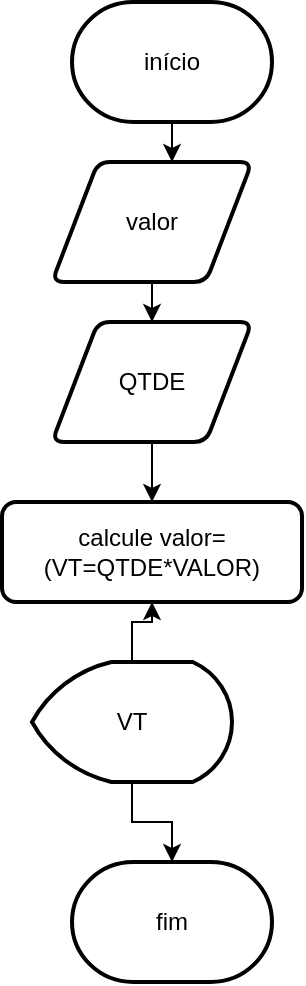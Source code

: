 <mxfile version="17.4.6" type="device"><diagram id="1HHS4xPRJ1ahNjb7p4YK" name="Page-1"><mxGraphModel dx="1102" dy="614" grid="1" gridSize="10" guides="1" tooltips="1" connect="1" arrows="1" fold="1" page="1" pageScale="1" pageWidth="827" pageHeight="1169" math="0" shadow="0"><root><mxCell id="0"/><mxCell id="1" parent="0"/><mxCell id="-e5bsiwA8nsBl4Hz_16b-6" style="edgeStyle=orthogonalEdgeStyle;rounded=0;orthogonalLoop=1;jettySize=auto;html=1;exitX=0.5;exitY=1;exitDx=0;exitDy=0;exitPerimeter=0;entryX=0.6;entryY=0;entryDx=0;entryDy=0;entryPerimeter=0;" parent="1" source="-e5bsiwA8nsBl4Hz_16b-1" target="-e5bsiwA8nsBl4Hz_16b-2" edge="1"><mxGeometry relative="1" as="geometry"/></mxCell><mxCell id="-e5bsiwA8nsBl4Hz_16b-1" value="início" style="strokeWidth=2;html=1;shape=mxgraph.flowchart.terminator;whiteSpace=wrap;" parent="1" vertex="1"><mxGeometry x="100" y="20" width="100" height="60" as="geometry"/></mxCell><mxCell id="-e5bsiwA8nsBl4Hz_16b-7" style="edgeStyle=orthogonalEdgeStyle;rounded=0;orthogonalLoop=1;jettySize=auto;html=1;exitX=0.5;exitY=1;exitDx=0;exitDy=0;" parent="1" source="-e5bsiwA8nsBl4Hz_16b-2" target="-e5bsiwA8nsBl4Hz_16b-3" edge="1"><mxGeometry relative="1" as="geometry"/></mxCell><mxCell id="-e5bsiwA8nsBl4Hz_16b-2" value="valor" style="shape=parallelogram;html=1;strokeWidth=2;perimeter=parallelogramPerimeter;whiteSpace=wrap;rounded=1;arcSize=12;size=0.23;" parent="1" vertex="1"><mxGeometry x="90" y="100" width="100" height="60" as="geometry"/></mxCell><mxCell id="-e5bsiwA8nsBl4Hz_16b-8" style="edgeStyle=orthogonalEdgeStyle;rounded=0;orthogonalLoop=1;jettySize=auto;html=1;exitX=0.5;exitY=1;exitDx=0;exitDy=0;" parent="1" source="-e5bsiwA8nsBl4Hz_16b-3" target="-e5bsiwA8nsBl4Hz_16b-5" edge="1"><mxGeometry relative="1" as="geometry"/></mxCell><mxCell id="-e5bsiwA8nsBl4Hz_16b-3" value="QTDE" style="shape=parallelogram;html=1;strokeWidth=2;perimeter=parallelogramPerimeter;whiteSpace=wrap;rounded=1;arcSize=12;size=0.23;" parent="1" vertex="1"><mxGeometry x="90" y="180" width="100" height="60" as="geometry"/></mxCell><mxCell id="-e5bsiwA8nsBl4Hz_16b-4" style="edgeStyle=orthogonalEdgeStyle;rounded=0;orthogonalLoop=1;jettySize=auto;html=1;exitX=0.5;exitY=1;exitDx=0;exitDy=0;exitPerimeter=0;" parent="1" source="-e5bsiwA8nsBl4Hz_16b-1" target="-e5bsiwA8nsBl4Hz_16b-1" edge="1"><mxGeometry relative="1" as="geometry"/></mxCell><mxCell id="-e5bsiwA8nsBl4Hz_16b-5" value="calcule valor=(VT=QTDE*VALOR)" style="rounded=1;whiteSpace=wrap;html=1;absoluteArcSize=1;arcSize=14;strokeWidth=2;" parent="1" vertex="1"><mxGeometry x="65" y="270" width="150" height="50" as="geometry"/></mxCell><mxCell id="-e5bsiwA8nsBl4Hz_16b-11" style="edgeStyle=orthogonalEdgeStyle;rounded=0;orthogonalLoop=1;jettySize=auto;html=1;exitX=0.5;exitY=1;exitDx=0;exitDy=0;exitPerimeter=0;entryX=0.5;entryY=0;entryDx=0;entryDy=0;entryPerimeter=0;" parent="1" source="-e5bsiwA8nsBl4Hz_16b-9" target="-e5bsiwA8nsBl4Hz_16b-10" edge="1"><mxGeometry relative="1" as="geometry"/></mxCell><mxCell id="-e5bsiwA8nsBl4Hz_16b-12" style="edgeStyle=orthogonalEdgeStyle;rounded=0;orthogonalLoop=1;jettySize=auto;html=1;exitX=0.5;exitY=0;exitDx=0;exitDy=0;exitPerimeter=0;" parent="1" source="-e5bsiwA8nsBl4Hz_16b-9" target="-e5bsiwA8nsBl4Hz_16b-5" edge="1"><mxGeometry relative="1" as="geometry"/></mxCell><mxCell id="-e5bsiwA8nsBl4Hz_16b-9" value="VT" style="strokeWidth=2;html=1;shape=mxgraph.flowchart.display;whiteSpace=wrap;" parent="1" vertex="1"><mxGeometry x="80" y="350" width="100" height="60" as="geometry"/></mxCell><mxCell id="-e5bsiwA8nsBl4Hz_16b-10" value="fim" style="strokeWidth=2;html=1;shape=mxgraph.flowchart.terminator;whiteSpace=wrap;" parent="1" vertex="1"><mxGeometry x="100" y="450" width="100" height="60" as="geometry"/></mxCell></root></mxGraphModel></diagram></mxfile>